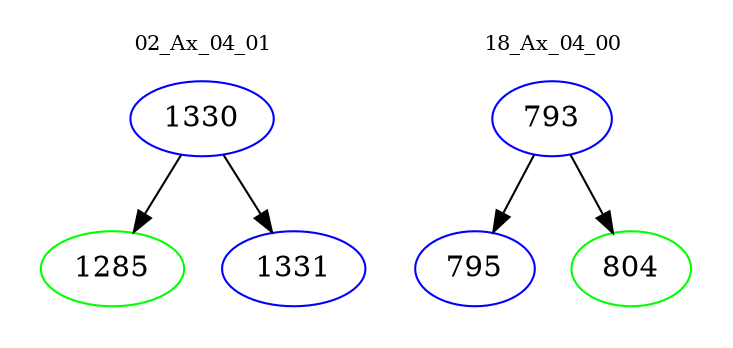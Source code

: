 digraph{
subgraph cluster_0 {
color = white
label = "02_Ax_04_01";
fontsize=10;
T0_1330 [label="1330", color="blue"]
T0_1330 -> T0_1285 [color="black"]
T0_1285 [label="1285", color="green"]
T0_1330 -> T0_1331 [color="black"]
T0_1331 [label="1331", color="blue"]
}
subgraph cluster_1 {
color = white
label = "18_Ax_04_00";
fontsize=10;
T1_793 [label="793", color="blue"]
T1_793 -> T1_795 [color="black"]
T1_795 [label="795", color="blue"]
T1_793 -> T1_804 [color="black"]
T1_804 [label="804", color="green"]
}
}
